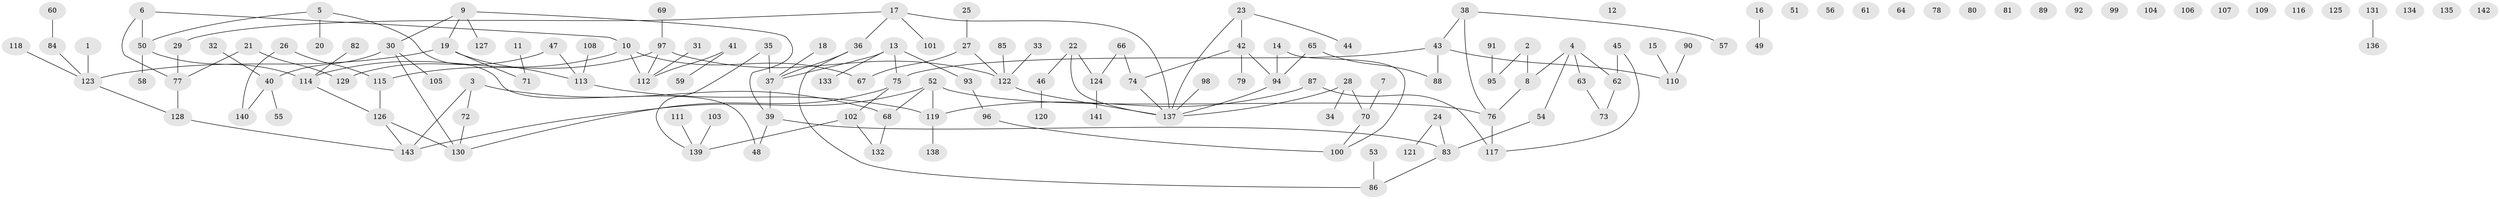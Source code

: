 // Generated by graph-tools (version 1.1) at 2025/12/03/09/25 04:12:54]
// undirected, 143 vertices, 148 edges
graph export_dot {
graph [start="1"]
  node [color=gray90,style=filled];
  1;
  2;
  3;
  4;
  5;
  6;
  7;
  8;
  9;
  10;
  11;
  12;
  13;
  14;
  15;
  16;
  17;
  18;
  19;
  20;
  21;
  22;
  23;
  24;
  25;
  26;
  27;
  28;
  29;
  30;
  31;
  32;
  33;
  34;
  35;
  36;
  37;
  38;
  39;
  40;
  41;
  42;
  43;
  44;
  45;
  46;
  47;
  48;
  49;
  50;
  51;
  52;
  53;
  54;
  55;
  56;
  57;
  58;
  59;
  60;
  61;
  62;
  63;
  64;
  65;
  66;
  67;
  68;
  69;
  70;
  71;
  72;
  73;
  74;
  75;
  76;
  77;
  78;
  79;
  80;
  81;
  82;
  83;
  84;
  85;
  86;
  87;
  88;
  89;
  90;
  91;
  92;
  93;
  94;
  95;
  96;
  97;
  98;
  99;
  100;
  101;
  102;
  103;
  104;
  105;
  106;
  107;
  108;
  109;
  110;
  111;
  112;
  113;
  114;
  115;
  116;
  117;
  118;
  119;
  120;
  121;
  122;
  123;
  124;
  125;
  126;
  127;
  128;
  129;
  130;
  131;
  132;
  133;
  134;
  135;
  136;
  137;
  138;
  139;
  140;
  141;
  142;
  143;
  1 -- 123;
  2 -- 8;
  2 -- 95;
  3 -- 68;
  3 -- 72;
  3 -- 143;
  4 -- 8;
  4 -- 54;
  4 -- 62;
  4 -- 63;
  5 -- 20;
  5 -- 48;
  5 -- 50;
  6 -- 10;
  6 -- 50;
  6 -- 77;
  7 -- 70;
  8 -- 76;
  9 -- 19;
  9 -- 30;
  9 -- 39;
  9 -- 127;
  10 -- 67;
  10 -- 112;
  10 -- 114;
  11 -- 71;
  13 -- 37;
  13 -- 75;
  13 -- 93;
  13 -- 133;
  14 -- 94;
  14 -- 100;
  15 -- 110;
  16 -- 49;
  17 -- 29;
  17 -- 36;
  17 -- 101;
  17 -- 137;
  18 -- 37;
  19 -- 71;
  19 -- 113;
  19 -- 123;
  21 -- 77;
  21 -- 129;
  22 -- 46;
  22 -- 124;
  22 -- 137;
  23 -- 42;
  23 -- 44;
  23 -- 137;
  24 -- 83;
  24 -- 121;
  25 -- 27;
  26 -- 115;
  26 -- 140;
  27 -- 67;
  27 -- 122;
  28 -- 34;
  28 -- 70;
  28 -- 137;
  29 -- 77;
  30 -- 40;
  30 -- 105;
  30 -- 130;
  31 -- 112;
  32 -- 40;
  33 -- 122;
  35 -- 37;
  35 -- 139;
  36 -- 37;
  36 -- 86;
  37 -- 39;
  38 -- 43;
  38 -- 57;
  38 -- 76;
  39 -- 48;
  39 -- 83;
  40 -- 55;
  40 -- 140;
  41 -- 59;
  41 -- 112;
  42 -- 74;
  42 -- 79;
  42 -- 94;
  43 -- 75;
  43 -- 88;
  43 -- 110;
  45 -- 62;
  45 -- 117;
  46 -- 120;
  47 -- 113;
  47 -- 129;
  50 -- 58;
  50 -- 114;
  52 -- 68;
  52 -- 76;
  52 -- 119;
  52 -- 143;
  53 -- 86;
  54 -- 83;
  60 -- 84;
  62 -- 73;
  63 -- 73;
  65 -- 88;
  65 -- 94;
  66 -- 74;
  66 -- 124;
  68 -- 132;
  69 -- 97;
  70 -- 100;
  72 -- 130;
  74 -- 137;
  75 -- 102;
  75 -- 130;
  76 -- 117;
  77 -- 128;
  82 -- 114;
  83 -- 86;
  84 -- 123;
  85 -- 122;
  87 -- 117;
  87 -- 119;
  90 -- 110;
  91 -- 95;
  93 -- 96;
  94 -- 137;
  96 -- 100;
  97 -- 112;
  97 -- 115;
  97 -- 122;
  98 -- 137;
  102 -- 132;
  102 -- 139;
  103 -- 139;
  108 -- 113;
  111 -- 139;
  113 -- 119;
  114 -- 126;
  115 -- 126;
  118 -- 123;
  119 -- 138;
  122 -- 137;
  123 -- 128;
  124 -- 141;
  126 -- 130;
  126 -- 143;
  128 -- 143;
  131 -- 136;
}

